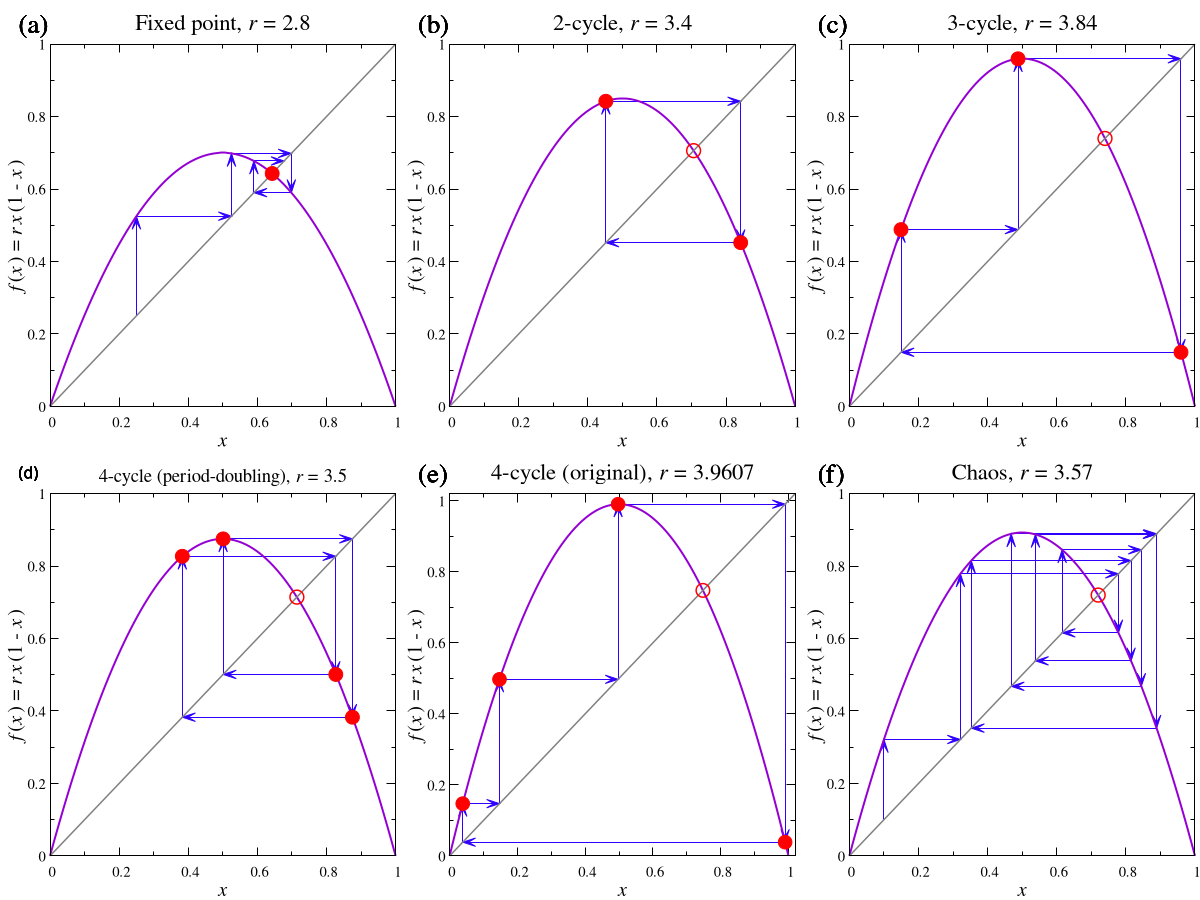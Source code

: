 unset multiplot
reset
set terminal postscript enhanced font "Times, 14"
set output "cobweb.ps"
set encoding iso_8859_1


# set arrow style 1, as a thin arrow
# size length, angle (deg.), backangle (deg.)
set style arrow 1 head size 0.040, 18, 30 filled lw 1.0 lc rgb "#3000ff"

set style line 10 lt 2 lw 1.5 lc rgb "#808080"

dx = 0.015
dy = 0.025
lbfont = "Times, 20"

set label "(a)" at screen dx, 1.0-dy           font lbfont
set label "(b)" at screen .3333 + dx, 1.0-dy   font lbfont
set label "(c)" at screen .6667 + dx, 1.0-dy   font lbfont
set label "(d)" at screen dx, 0.5-dy
set label "(e)" at screen .3333 + dx, .5-dy    font lbfont
set label "(f)" at screen .6667 + dx, .5-dy    font lbfont

titlefont = "Times, 17"

set tmargin 2.0
set bmargin 2.0
set rmargin 0.5
set lmargin 5.5

tcfont = "Times, 11"

set xlabel "{/Times-Italic x}" offset 0, 1.0 font "Times, 15"
set xtics .2 font tcfont offset 0, 0.3
set mxtics 2

set ylabel "{/Times-Italic f}{/=8 &{i}}({/Times-Italic x}{/=8 &{i}}) = {/Times-Italic r{/=8 &{i}}x}{/=8 &{i}}(1 - {/Times-Italic x}{/=8 &{i}})" offset 3.0, 0 font "Times, 15"
set ytics .2 font tcfont offset 0.5, 0
set mytics 2

set multiplot
set size 0.3333, 0.5
set origin 0.0, 0.5

r = 2.8
f(x) = r*x*(1-x)
x0 = 0.25
x1 = f(x0)
x2 = f(x1)
x3 = f(x2)
x4 = f(x3)
x5 = f(x4)
x6 = f(x5)
x7 = f(x6)
xf = 1 - 1/r;

set title 'Fixed point, {/Times-Italic r} = 2.8' offset 0, -0.5 font titlefont


# a circle at the fixed point
set object 11 circle at xf, xf size 0.020 front fc rgb "#ff0000" fs solid

set arrow  1 from x0, x0 to x0, x1 as 1
set arrow  2 from x0, x1 to x1, x1 as 1
set arrow  3 from x1, x1 to x1, x2 as 1
set arrow  4 from x1, x2 to x2, x2 as 1
set arrow  5 from x2, x2 to x2, x3 as 1
set arrow  6 from x2, x3 to x3, x3 as 1
set arrow  7 from x3, x3 to x3, x4 as 1
set arrow  8 from x3, x4 to x4, x4 as 1
#set arrow  9 from x4, x4 to x4, x5 as 1
#set arrow 10 from x4, x5 to x5, x5 as 1
#set arrow 11 from x5, x5 to x5, x6 as 1
#set arrow 12 from x5, x6 to x6, x6 as 1
#set arrow 13 from x6, x6 to x6, x7 as 1
#set arrow 14 from x6, x7 to x7, x7 as 1

#set tics font "Times, 12"
tcfont = "Times, 12"


plot [0:1][:1] f(x) lw 2.0 not, \
               x    ls 10  not

unset object
unset arrow




set origin 0.3333, 0.5


r = 3.4
x0 = 0.157845
f(x) = r*x*(1-x)
x1 = f(x0)
x2 = f(x1)
x3 = f(x2)
xf = 1 - 1/r;

set title "2-cycle, {/Times-Italic r} = 3.4" font titlefont

set object 11 circle at xf, xf size 0.020 front fc rgb "#ff0000" fs empty lw 1.5
set object 12 circle at x2, x3 size 0.020 front fc rgb "#ff0000" fs solid
set object 13 circle at x3, x2 size 0.020 front fc rgb "#ff0000" fs solid


#set arrow 1 from x0, x0 to x0, x1 as 1
#set arrow 2 from x0, x1 to x1, x1 as 1
set arrow 3 from x1, x1 to x1, x2 as 1
set arrow 4 from x1, x2 to x2, x2 as 1
set arrow 5 from x2, x2 to x2, x3 as 1
set arrow 6 from x2, x3 to x3, x3 as 1

plot [0:1][:1] f(x) lw 2.0 not, \
               x    ls 10  not


unset object
unset arrow






set origin 0.6667, 0.5


r = 3.84
x0 = 0.149407
f(x) = r*x*(1-x)
x1 = f(x0)
x2 = f(x1)
x3 = f(x2)
x4 = f(x3)
xf = 1 - 1/r;

set title "3-cycle, {/Times-Italic r} = 3.84" font titlefont

set object 11 circle at xf, xf size 0.020 front fc rgb "#ff0000" fs empty lw 1.5
set object 12 circle at x1, x2 size 0.020 front fc rgb "#ff0000" fs solid
set object 13 circle at x2, x3 size 0.020 front fc rgb "#ff0000" fs solid
set object 14 circle at x3, x4 size 0.020 front fc rgb "#ff0000" fs solid


set arrow 1 from x0, x0 to x0, x1 as 1
set arrow 2 from x0, x1 to x1, x1 as 1
set arrow 3 from x1, x1 to x1, x2 as 1
set arrow 4 from x1, x2 to x2, x2 as 1
set arrow 5 from x2, x2 to x2, x3 as 1
set arrow 6 from x2, x3 to x3, x3 as 1

plot [0:1][0:1] f(x) lw 2.0 not, \
                x    ls 10  not

unset object
unset arrow



set origin 0, 0

r = 3.5
x0 = 0.125003
f(x) = r*x*(1-x)
x1 = f(x0)
x2 = f(x1)
x3 = f(x2)
x4 = f(x3)
x5 = f(x4)
xf = 1 - 1/r;

set title "4-cycle (period-doubling), {/Times-Italic r} = 3.5" font "Times, 14"

set object 11 circle at xf, xf size 0.020 front fc rgb "#ff0000" fs empty lw 1.5
set object 12 circle at x1, x2 size 0.020 front fc rgb "#ff0000" fs solid
set object 13 circle at x2, x3 size 0.020 front fc rgb "#ff0000" fs solid
set object 14 circle at x3, x4 size 0.020 front fc rgb "#ff0000" fs solid
set object 15 circle at x4, x5 size 0.020 front fc rgb "#ff0000" fs solid


#set arrow  1 from x0, x0 to x0, x1 as 1
#set arrow  2 from x0, x1 to x1, x1 as 1
set arrow  3 from x1, x1 to x1, x2 as 1
set arrow  4 from x1, x2 to x2, x2 as 1
set arrow  5 from x2, x2 to x2, x3 as 1
set arrow  6 from x2, x3 to x3, x3 as 1
set arrow  7 from x3, x3 to x3, x4 as 1
set arrow  8 from x3, x4 to x4, x4 as 1
set arrow  9 from x4, x4 to x4, x5 as 1
set arrow 10 from x4, x5 to x5, x5 as 1

plot [0:1][:1] f(x) lw 2.0 not, \
               x    ls 10  not

unset object
unset arrow



set origin 0.3333, 0

r = 3.9607
x0 = 0.0386559
f(x) = r*x*(1-x)
x1 = f(x0)
x2 = f(x1)
x3 = f(x2)
x4 = f(x3)
x5 = f(x4)
xf = 1 - 1/r;

set title "4-cycle (original), {/Times-Italic r} = 3.9607" font titlefont

set object 11 circle at xf, xf size 0.020 front fc rgb "#ff0000" fs empty lw 1.5
set object 12 circle at x1, x2 size 0.020 front fc rgb "#ff0000" fs solid
set object 13 circle at x2, x3 size 0.020 front fc rgb "#ff0000" fs solid
set object 14 circle at x3, x4 size 0.020 front fc rgb "#ff0000" fs solid
set object 15 circle at x4, x5 size 0.020 front fc rgb "#ff0000" fs solid


set arrow 1 from x0, x0 to x0, x1 as 1
set arrow 2 from x0, x1 to x1, x1 as 1
set arrow 3 from x1, x1 to x1, x2 as 1
set arrow 4 from x1, x2 to x2, x2 as 1
set arrow 5 from x2, x2 to x2, x3 as 1
set arrow 6 from x2, x3 to x3, x3 as 1
set arrow 7 from x3, x3 to x3, x4 as 1
set arrow 8 from x3, x4 to x4, x4 as 1

plot [0:1.02][0:1.02] f(x) lw 2.0 not, \
                      x    ls 10  not

unset object
unset arrow



set origin 0.6667, 0

r = 3.57
f(x) = r*x*(1-x)
x0  = 0.1
x1  = f(x0)
x2  = f(x1)
x3  = f(x2)
x4  = f(x3)
x5  = f(x4)
x6  = f(x5)
x7  = f(x6)
x8  = f(x7)
x9  = f(x8)
x10 = f(x9)
xf = 1 - 1/r;

set title "Chaos, {/Times-Italic r} = 3.57" offset 0, -0.5 font titlefont

set object 11 circle at xf, xf size 0.020 front fc rgb "#ff0000" fs empty lw 1.5

set arrow  1 from x0,  x0  to x0,  x1  as 1
set arrow  2 from x0,  x1  to x1,  x1  as 1
set arrow  3 from x1,  x1  to x1,  x2  as 1
set arrow  4 from x1,  x2  to x2,  x2  as 1
set arrow  5 from x2,  x2  to x2,  x3  as 1
set arrow  6 from x2,  x3  to x3,  x3  as 1
set arrow  7 from x3,  x3  to x3,  x4  as 1
set arrow  8 from x3,  x4  to x4,  x4  as 1
set arrow  9 from x4,  x4  to x4,  x5  as 1
set arrow 10 from x4,  x5  to x5,  x5  as 1
set arrow 11 from x5,  x5  to x5,  x6  as 1
set arrow 12 from x5,  x6  to x6,  x6  as 1
set arrow 13 from x6,  x6  to x6,  x7  as 1
set arrow 14 from x6,  x7  to x7,  x7  as 1
set arrow 15 from x7,  x7  to x7,  x8  as 1
set arrow 16 from x7,  x8  to x8,  x8  as 1
set arrow 17 from x8,  x8  to x8,  x9  as 1
set arrow 18 from x8,  x9  to x9,  x9  as 1
set arrow 19 from x9,  x9  to x9,  x10 as 1
set arrow 20 from x9,  x10 to x10, x10 as 1



plot [0:1][0:1.0] f(x) lw 2.0 not, \
                  x    ls 10  not

unset object
unset arrow

unset multiplot
unset output
set terminal wxt
reset
